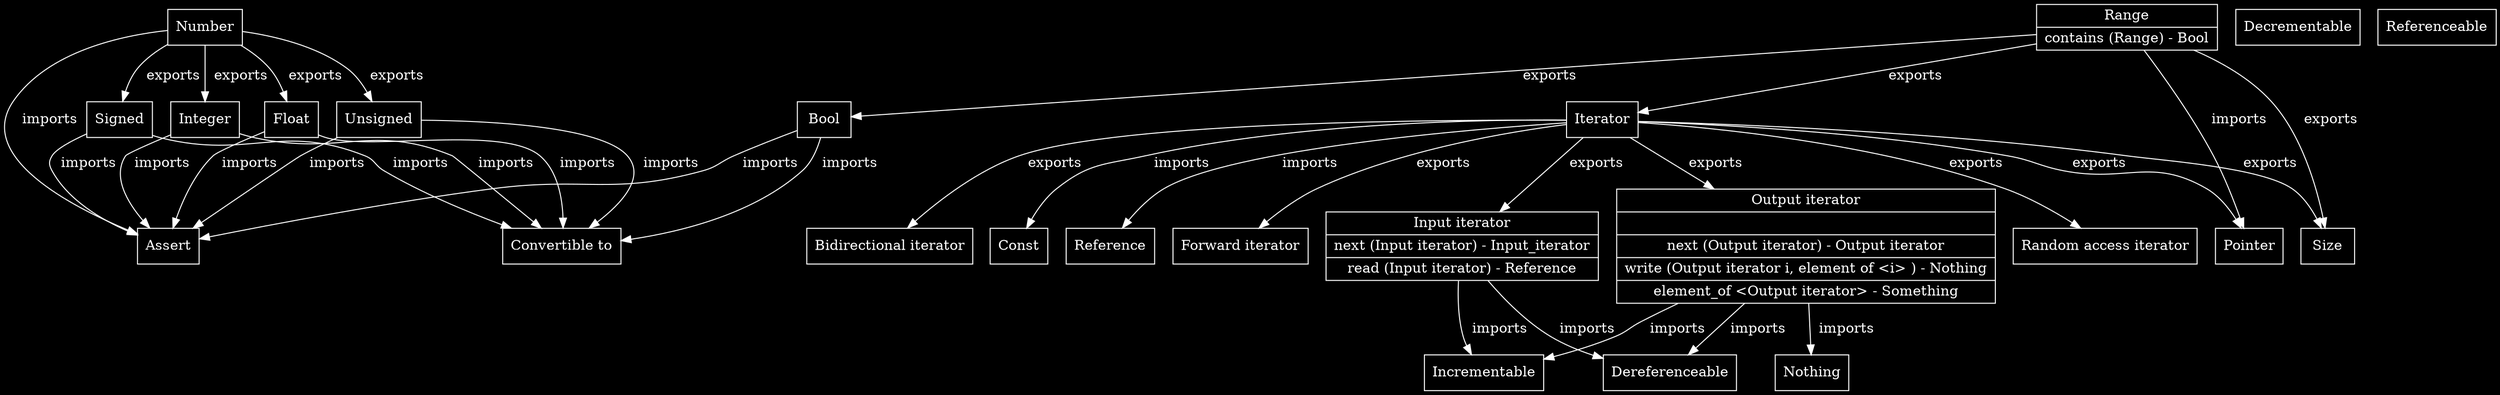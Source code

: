 digraph structs 
{
	bgcolor=red;
	compound=true;
	ratio=fill;
	fill=true;
	graph [dpi = 1000 bgcolor=black fontcolor=white color=white];
	node [dpi = 1000 bgcolor=black fillcolor=black style=filled color=white fontcolor=white];
	edge [dpi = 1000 bgcolor=black color=white fontcolor=white];






	Assert [shape = record, label = "{Assert}"]

	"Bidirectional iterator" [shape = record, label = "{Bidirectional iterator}"]

	Bool [shape = record, label = "{Bool}"]

	"Bool" -> Convertible_to [shape = record, label = "  imports"]
	"Bool" -> Assert [shape = record, label = "  imports"]

	Const [shape = record, label = "{Const}"]	

	Convertible_to [shape = record, label = "{Convertible to}"]

	Decrementable [shape = record, label = "{Decrementable}"]

	Dereferenceable [shape = record, label = "{Dereferenceable}"]

	Float [shape = record, label = "{Float}"]

	"Forward iterator" [shape = record, label = "{Forward iterator}"]

	Integer [shape = record, label = "{Integer}"]

	"Integer" -> Convertible_to [shape = record, label = "  imports"]
	"Integer" -> Assert [shape = record, label = "  imports"]
	
	Iterator [shape = record, label = "{Iterator}"]

	"Iterator" -> "Input iterator" [shape = record, label = "  exports"]
	"Iterator" -> "Output iterator" [shape = record, label = "  exports"]
	"Iterator" -> "Forward iterator" [shape = record, label = "  exports"]
	"Iterator" -> "Bidirectional iterator" [shape = record, label = "  exports"]
	"Iterator" -> "Random access iterator" [shape = record, label = "  exports"]
	"Iterator" -> Const [shape = record, label = "  imports"]
	"Iterator" -> Pointer [shape = record, label = "  exports"]
	"Iterator" -> Size [shape = record, label = "  exports"]
	"Iterator" -> Reference [shape = record, label = "  imports"]

	Incrementable [shape = record, label = "{Incrementable}"]

	"Input iterator" [shape = record, label = "{{Input iterator}|{next (Input iterator) - Input_iterator}|{read (Input iterator) - Reference}}"]

	"Input iterator" -> Incrementable [shape = record, label = "  imports"]
	"Input iterator" -> Dereferenceable [shape = record, label = "  imports"]

	Nothing [shape = record, label = "{Nothing}"]

	Number [shape = record, label = "{Number}"]

	"Number" -> Assert [shape = record, label = "  imports"]
	"Number" -> "Signed" [shape = record, label = "  exports"]
	"Number" -> "Unsigned" [shape = record, label = "  exports"]
	"Number" -> "Integer" [shape = record, label = "  exports"]
	"Number" -> "Float" [shape = record, label = "  exports"]

	"Output iterator" [shape = record, label = "{Output iterator |{}|{next (Output iterator) - Output iterator}|{write (Output iterator i, element of \<i\> ) - Nothing}|{element_of \<Output iterator\> - Something}}"]

	"Output iterator" -> Incrementable [shape = record, label = "  imports"]
	"Output iterator" -> Dereferenceable [shape = record, label = "  imports"]
	"Output iterator" -> Nothing [shape = record, label = "  imports"]

	Pointer [shape = record, label = "{Pointer}"]

	"Random access iterator" [shape = record, label = "{Random access iterator}"]

	Range [shape = record, label = "{Range |{contains (Range) - Bool}}"]

	"Range" -> Bool [shape = record, label = "  exports"]
	"Range" -> Iterator [shape = record, label = "  exports"]
	"Range" -> Pointer [shape = record, label = "  imports"]
	"Range" -> Size [shape = record, label = "  exports"]

	Reference [shape = record, label = "{Reference}"]

	Referenceable [shape = record, label = "{Referenceable}"]	

	Signed [shape = record, label = "{Signed}"]

	"Signed" -> Convertible_to [shape = record, label = "  imports"]
	"Signed" -> Assert [shape = record, label = "  imports"]

	Size [shape = record, label = "{Size}"]

	Unsigned [shape = record, label = "{Unsigned}"]

	"Unsigned" -> Convertible_to [shape = record, label = "  imports"]
	"Unsigned" -> Assert [shape = record, label = "  imports"]





















	


	"Float" -> Convertible_to [shape = record, label = "  imports"]
	"Float" -> Assert [shape = record, label = "  imports"]
}


